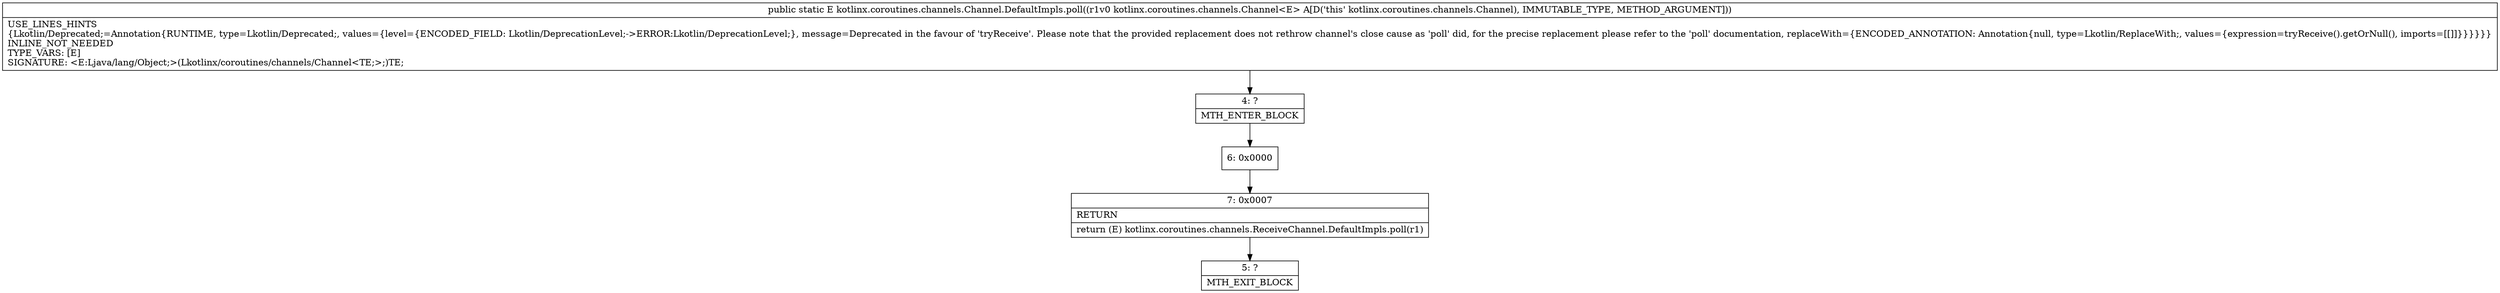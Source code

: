 digraph "CFG forkotlinx.coroutines.channels.Channel.DefaultImpls.poll(Lkotlinx\/coroutines\/channels\/Channel;)Ljava\/lang\/Object;" {
Node_4 [shape=record,label="{4\:\ ?|MTH_ENTER_BLOCK\l}"];
Node_6 [shape=record,label="{6\:\ 0x0000}"];
Node_7 [shape=record,label="{7\:\ 0x0007|RETURN\l|return (E) kotlinx.coroutines.channels.ReceiveChannel.DefaultImpls.poll(r1)\l}"];
Node_5 [shape=record,label="{5\:\ ?|MTH_EXIT_BLOCK\l}"];
MethodNode[shape=record,label="{public static E kotlinx.coroutines.channels.Channel.DefaultImpls.poll((r1v0 kotlinx.coroutines.channels.Channel\<E\> A[D('this' kotlinx.coroutines.channels.Channel), IMMUTABLE_TYPE, METHOD_ARGUMENT]))  | USE_LINES_HINTS\l\{Lkotlin\/Deprecated;=Annotation\{RUNTIME, type=Lkotlin\/Deprecated;, values=\{level=\{ENCODED_FIELD: Lkotlin\/DeprecationLevel;\-\>ERROR:Lkotlin\/DeprecationLevel;\}, message=Deprecated in the favour of 'tryReceive'. Please note that the provided replacement does not rethrow channel's close cause as 'poll' did, for the precise replacement please refer to the 'poll' documentation, replaceWith=\{ENCODED_ANNOTATION: Annotation\{null, type=Lkotlin\/ReplaceWith;, values=\{expression=tryReceive().getOrNull(), imports=[[]]\}\}\}\}\}\}\lINLINE_NOT_NEEDED\lTYPE_VARS: [E]\lSIGNATURE: \<E:Ljava\/lang\/Object;\>(Lkotlinx\/coroutines\/channels\/Channel\<TE;\>;)TE;\l}"];
MethodNode -> Node_4;Node_4 -> Node_6;
Node_6 -> Node_7;
Node_7 -> Node_5;
}

